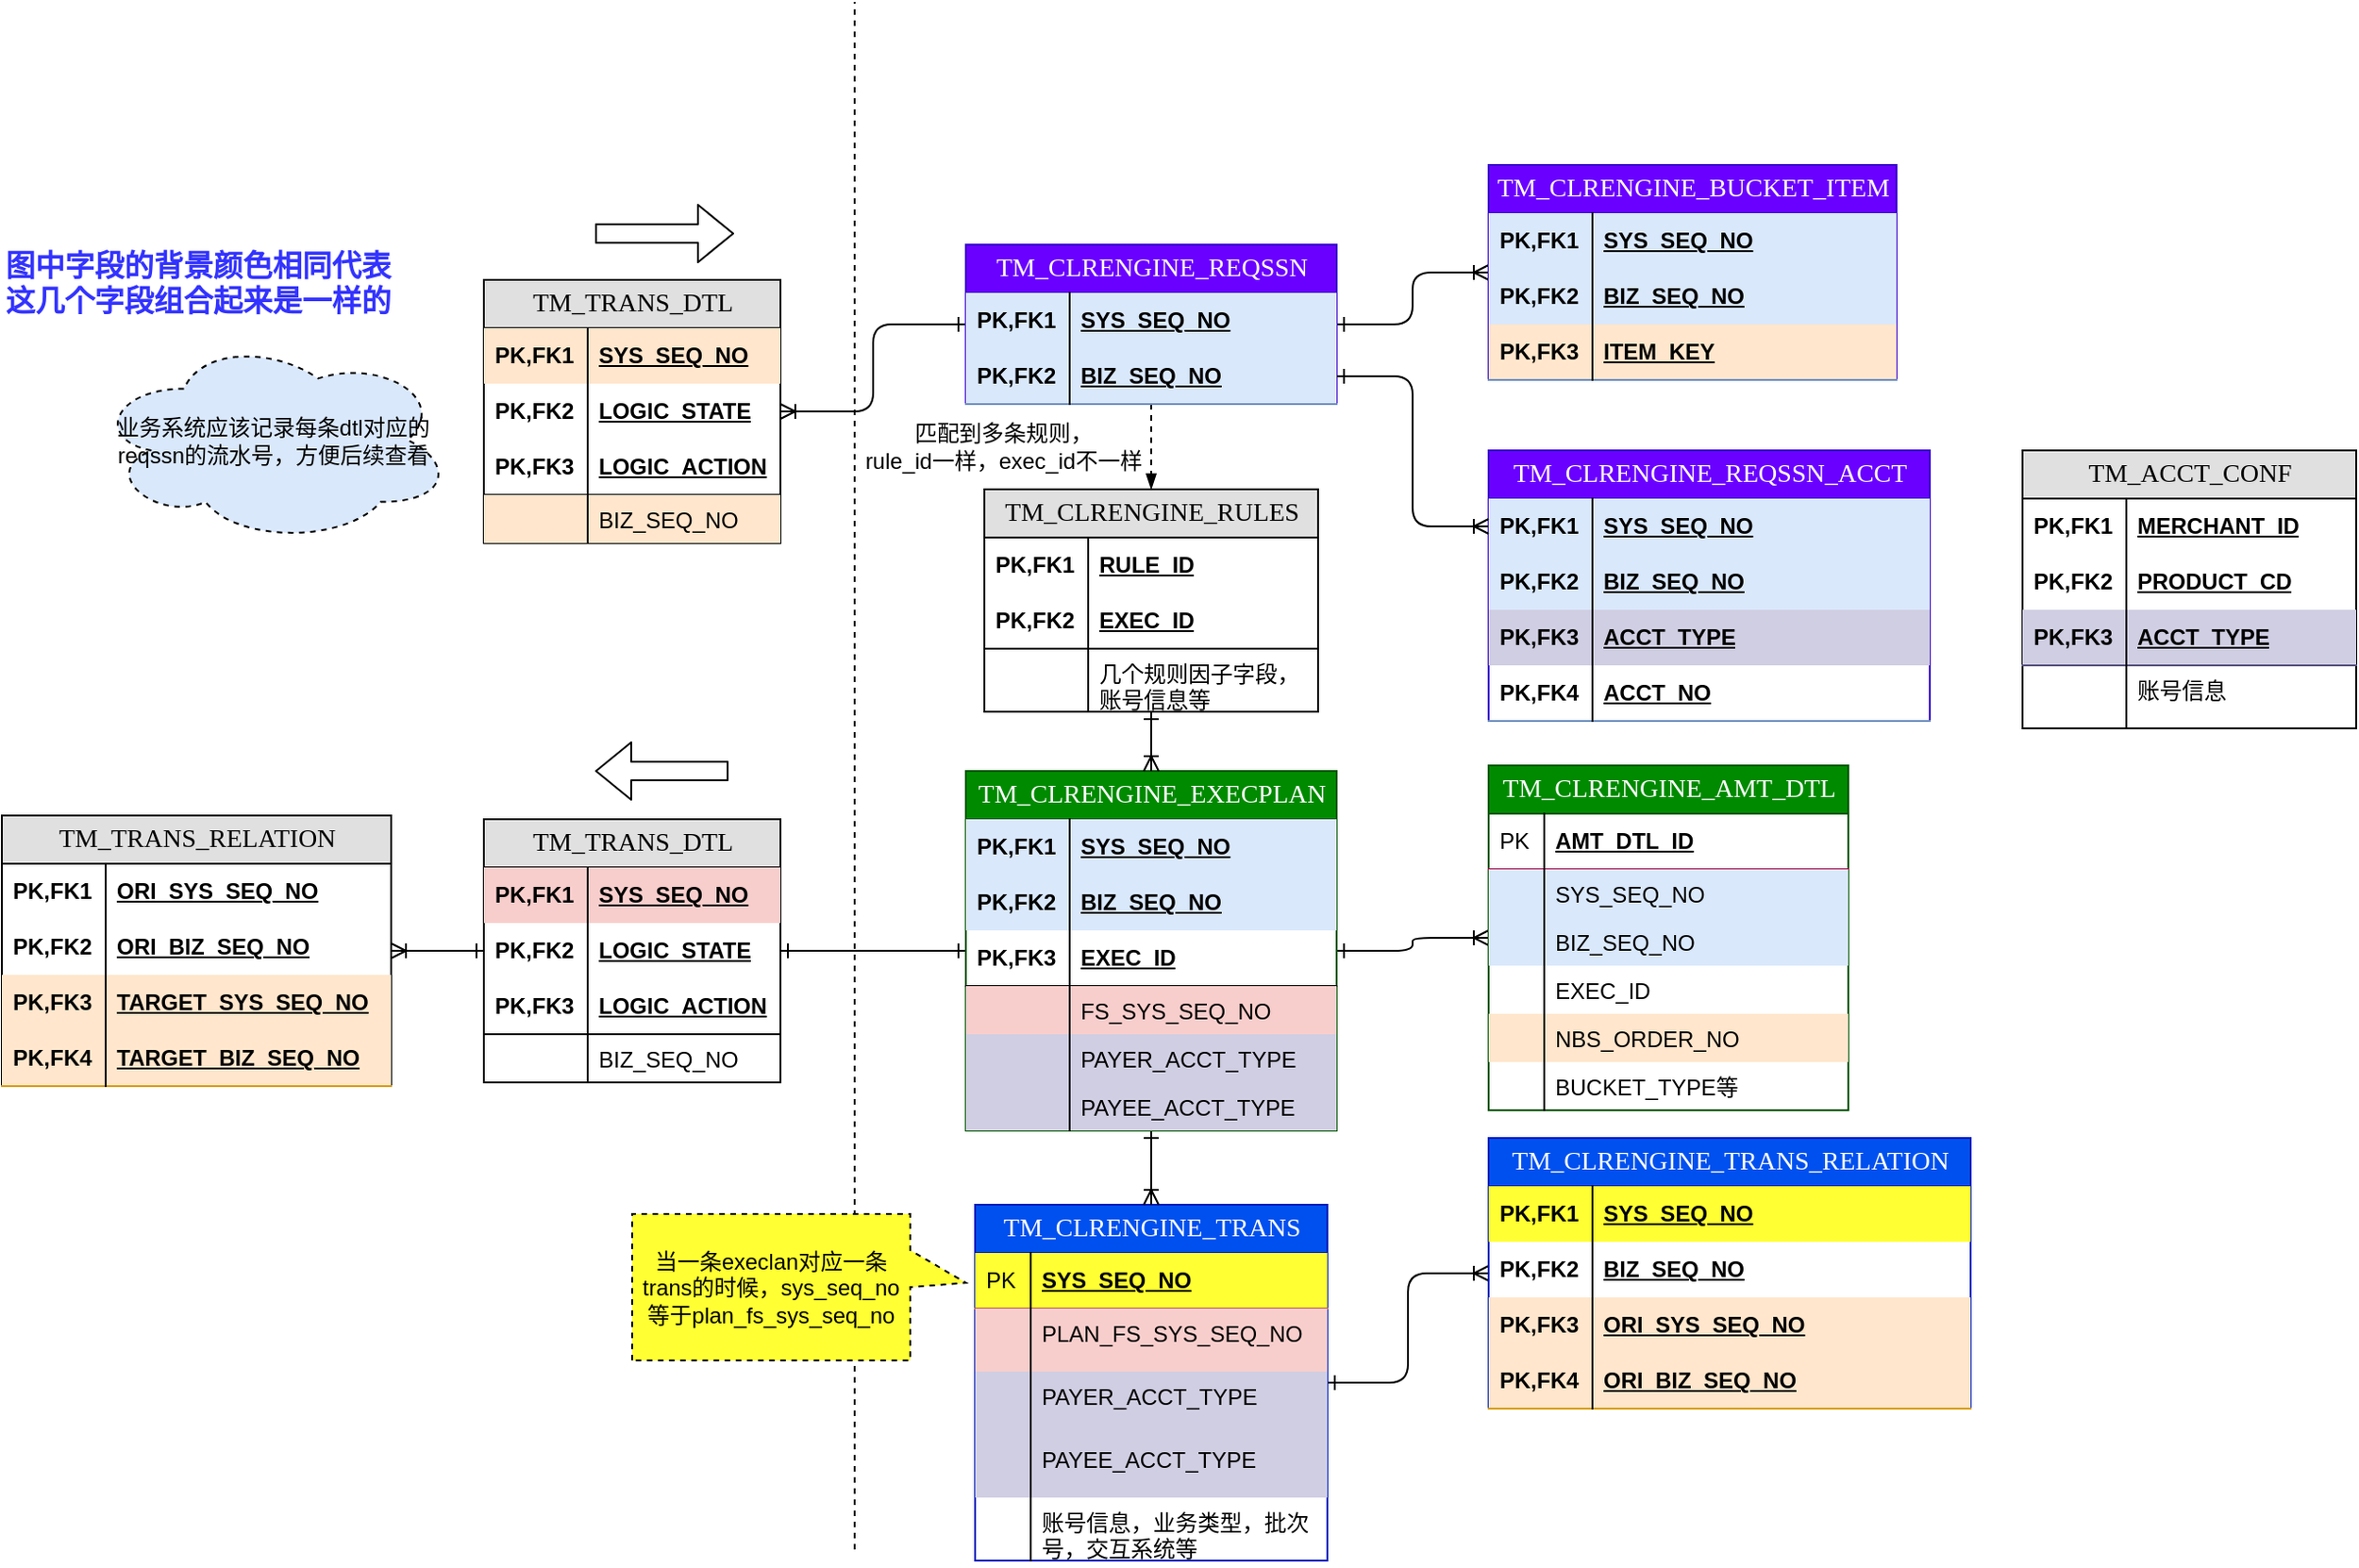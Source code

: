 <mxfile version="11.2.1" type="github" pages="1"><diagram name="Page-1" id="e56a1550-8fbb-45ad-956c-1786394a9013"><mxGraphModel dx="1821" dy="1992" grid="0" gridSize="10" guides="1" tooltips="1" connect="1" arrows="1" fold="1" page="0" pageScale="1" pageWidth="1100" pageHeight="850" background="none" math="0" shadow="0"><root><mxCell id="0"/><mxCell id="1" parent="0"/><mxCell id="pB1K7AC03bJ0cS71DUa2-164" style="edgeStyle=orthogonalEdgeStyle;rounded=1;orthogonalLoop=1;jettySize=auto;html=1;startArrow=ERone;startFill=0;endArrow=ERoneToMany;endFill=0;strokeColor=#000000;fontSize=16;fontColor=#FF3333;" parent="1" source="2e49270ec7c68f3f-8" target="pB1K7AC03bJ0cS71DUa2-153" edge="1"><mxGeometry relative="1" as="geometry"/></mxCell><mxCell id="2e49270ec7c68f3f-8" value="TM_CLRENGINE_TRANS" style="swimlane;html=1;fontStyle=0;childLayout=stackLayout;horizontal=1;startSize=26;fillColor=#0050ef;horizontalStack=0;resizeParent=1;resizeLast=0;collapsible=1;marginBottom=0;swimlaneFillColor=#ffffff;align=center;rounded=0;shadow=0;comic=0;labelBackgroundColor=none;strokeColor=#001DBC;strokeWidth=1;fontFamily=Verdana;fontSize=14;swimlaneLine=1;fontColor=#ffffff;" parent="1" vertex="1"><mxGeometry x="335" y="-196" width="190" height="192" as="geometry"/></mxCell><mxCell id="2e49270ec7c68f3f-9" value="SYS_SEQ_NO" style="shape=partialRectangle;top=0;left=0;right=0;bottom=1;html=1;align=left;verticalAlign=middle;fillColor=#FFFF33;spacingLeft=34;spacingRight=4;whiteSpace=wrap;overflow=hidden;rotatable=0;points=[[0,0.5],[1,0.5]];portConstraint=eastwest;dropTarget=0;fontStyle=5;strokeColor=#b85450;" parent="2e49270ec7c68f3f-8" vertex="1"><mxGeometry y="26" width="190" height="30" as="geometry"/></mxCell><mxCell id="2e49270ec7c68f3f-10" value="PK" style="shape=partialRectangle;top=0;left=0;bottom=0;html=1;fillColor=none;align=left;verticalAlign=middle;spacingLeft=4;spacingRight=4;whiteSpace=wrap;overflow=hidden;rotatable=0;points=[];portConstraint=eastwest;part=1;" parent="2e49270ec7c68f3f-9" vertex="1" connectable="0"><mxGeometry width="30" height="30" as="geometry"/></mxCell><mxCell id="2e49270ec7c68f3f-11" value="PLAN_FS_SYS_SEQ_NO" style="shape=partialRectangle;top=0;left=0;right=0;bottom=0;html=1;align=left;verticalAlign=top;fillColor=#F8CECC;spacingLeft=34;spacingRight=4;whiteSpace=wrap;overflow=hidden;rotatable=0;points=[[0,0.5],[1,0.5]];portConstraint=eastwest;dropTarget=0;" parent="2e49270ec7c68f3f-8" vertex="1"><mxGeometry y="56" width="190" height="34" as="geometry"/></mxCell><mxCell id="2e49270ec7c68f3f-12" value="" style="shape=partialRectangle;top=0;left=0;bottom=0;html=1;fillColor=none;align=left;verticalAlign=top;spacingLeft=4;spacingRight=4;whiteSpace=wrap;overflow=hidden;rotatable=0;points=[];portConstraint=eastwest;part=1;" parent="2e49270ec7c68f3f-11" vertex="1" connectable="0"><mxGeometry width="30" height="34" as="geometry"/></mxCell><mxCell id="Q-r2-Sh0WdLLjXgFYHqp-40" value="PAYER_ACCT_TYPE" style="shape=partialRectangle;top=0;left=0;right=0;bottom=0;html=1;align=left;verticalAlign=top;fillColor=#d0cee2;spacingLeft=34;spacingRight=4;whiteSpace=wrap;overflow=hidden;rotatable=0;points=[[0,0.5],[1,0.5]];portConstraint=eastwest;dropTarget=0;strokeColor=#56517e;" vertex="1" parent="2e49270ec7c68f3f-8"><mxGeometry y="90" width="190" height="34" as="geometry"/></mxCell><mxCell id="Q-r2-Sh0WdLLjXgFYHqp-41" value="" style="shape=partialRectangle;top=0;left=0;bottom=0;html=1;fillColor=none;align=left;verticalAlign=top;spacingLeft=4;spacingRight=4;whiteSpace=wrap;overflow=hidden;rotatable=0;points=[];portConstraint=eastwest;part=1;" vertex="1" connectable="0" parent="Q-r2-Sh0WdLLjXgFYHqp-40"><mxGeometry width="30" height="34" as="geometry"/></mxCell><mxCell id="Q-r2-Sh0WdLLjXgFYHqp-54" value="PAYEE_ACCT_TYPE" style="shape=partialRectangle;top=0;left=0;right=0;bottom=0;html=1;align=left;verticalAlign=top;fillColor=#d0cee2;spacingLeft=34;spacingRight=4;whiteSpace=wrap;overflow=hidden;rotatable=0;points=[[0,0.5],[1,0.5]];portConstraint=eastwest;dropTarget=0;strokeColor=#56517e;" vertex="1" parent="2e49270ec7c68f3f-8"><mxGeometry y="124" width="190" height="34" as="geometry"/></mxCell><mxCell id="Q-r2-Sh0WdLLjXgFYHqp-55" value="" style="shape=partialRectangle;top=0;left=0;bottom=0;html=1;fillColor=none;align=left;verticalAlign=top;spacingLeft=4;spacingRight=4;whiteSpace=wrap;overflow=hidden;rotatable=0;points=[];portConstraint=eastwest;part=1;" vertex="1" connectable="0" parent="Q-r2-Sh0WdLLjXgFYHqp-54"><mxGeometry width="30" height="34" as="geometry"/></mxCell><mxCell id="Q-r2-Sh0WdLLjXgFYHqp-52" value="账号信息，业务类型，批次号，交互系统等" style="shape=partialRectangle;top=0;left=0;right=0;bottom=0;html=1;align=left;verticalAlign=top;fillColor=none;spacingLeft=34;spacingRight=4;whiteSpace=wrap;overflow=hidden;rotatable=0;points=[[0,0.5],[1,0.5]];portConstraint=eastwest;dropTarget=0;" vertex="1" parent="2e49270ec7c68f3f-8"><mxGeometry y="158" width="190" height="34" as="geometry"/></mxCell><mxCell id="Q-r2-Sh0WdLLjXgFYHqp-53" value="" style="shape=partialRectangle;top=0;left=0;bottom=0;html=1;fillColor=none;align=left;verticalAlign=top;spacingLeft=4;spacingRight=4;whiteSpace=wrap;overflow=hidden;rotatable=0;points=[];portConstraint=eastwest;part=1;" vertex="1" connectable="0" parent="Q-r2-Sh0WdLLjXgFYHqp-52"><mxGeometry width="30" height="34" as="geometry"/></mxCell><mxCell id="pB1K7AC03bJ0cS71DUa2-92" style="edgeStyle=orthogonalEdgeStyle;rounded=1;orthogonalLoop=1;jettySize=auto;html=1;startArrow=ERoneToMany;startFill=0;endArrow=ERone;endFill=0;" parent="1" source="pB1K7AC03bJ0cS71DUa2-5" target="pB1K7AC03bJ0cS71DUa2-18" edge="1"><mxGeometry relative="1" as="geometry"/></mxCell><mxCell id="pB1K7AC03bJ0cS71DUa2-5" value="TM_TRANS_DTL" style="swimlane;html=1;fontStyle=0;childLayout=stackLayout;horizontal=1;startSize=26;fillColor=#e0e0e0;horizontalStack=0;resizeParent=1;resizeLast=0;collapsible=1;marginBottom=0;swimlaneFillColor=#ffffff;align=center;rounded=0;shadow=0;comic=0;labelBackgroundColor=none;strokeColor=#000000;strokeWidth=1;fontFamily=Verdana;fontSize=14;fontColor=#000000;" parent="1" vertex="1"><mxGeometry x="70" y="-695" width="160" height="142" as="geometry"/></mxCell><mxCell id="pB1K7AC03bJ0cS71DUa2-16" value="SYS_SEQ_NO" style="shape=partialRectangle;top=0;left=0;right=0;bottom=0;html=1;align=left;verticalAlign=middle;fillColor=#ffe6cc;spacingLeft=60;spacingRight=4;whiteSpace=wrap;overflow=hidden;rotatable=0;points=[[0,0.5],[1,0.5]];portConstraint=eastwest;dropTarget=0;fontStyle=5;strokeColor=#d79b00;" parent="pB1K7AC03bJ0cS71DUa2-5" vertex="1"><mxGeometry y="26" width="160" height="30" as="geometry"/></mxCell><mxCell id="pB1K7AC03bJ0cS71DUa2-17" value="PK,FK1" style="shape=partialRectangle;fontStyle=1;top=0;left=0;bottom=0;html=1;fillColor=none;align=left;verticalAlign=middle;spacingLeft=4;spacingRight=4;whiteSpace=wrap;overflow=hidden;rotatable=0;points=[];portConstraint=eastwest;part=1;" parent="pB1K7AC03bJ0cS71DUa2-16" vertex="1" connectable="0"><mxGeometry width="56" height="30" as="geometry"/></mxCell><mxCell id="pB1K7AC03bJ0cS71DUa2-6" value="LOGIC_STATE" style="shape=partialRectangle;top=0;left=0;right=0;bottom=0;html=1;align=left;verticalAlign=middle;fillColor=none;spacingLeft=60;spacingRight=4;whiteSpace=wrap;overflow=hidden;rotatable=0;points=[[0,0.5],[1,0.5]];portConstraint=eastwest;dropTarget=0;fontStyle=5;" parent="pB1K7AC03bJ0cS71DUa2-5" vertex="1"><mxGeometry y="56" width="160" height="30" as="geometry"/></mxCell><mxCell id="pB1K7AC03bJ0cS71DUa2-7" value="PK,FK2" style="shape=partialRectangle;fontStyle=1;top=0;left=0;bottom=0;html=1;fillColor=none;align=left;verticalAlign=middle;spacingLeft=4;spacingRight=4;whiteSpace=wrap;overflow=hidden;rotatable=0;points=[];portConstraint=eastwest;part=1;" parent="pB1K7AC03bJ0cS71DUa2-6" vertex="1" connectable="0"><mxGeometry width="56" height="30" as="geometry"/></mxCell><mxCell id="pB1K7AC03bJ0cS71DUa2-8" value="LOGIC_ACTION" style="shape=partialRectangle;top=0;left=0;right=0;bottom=1;html=1;align=left;verticalAlign=middle;fillColor=none;spacingLeft=60;spacingRight=4;whiteSpace=wrap;overflow=hidden;rotatable=0;points=[[0,0.5],[1,0.5]];portConstraint=eastwest;dropTarget=0;fontStyle=5;" parent="pB1K7AC03bJ0cS71DUa2-5" vertex="1"><mxGeometry y="86" width="160" height="30" as="geometry"/></mxCell><mxCell id="pB1K7AC03bJ0cS71DUa2-9" value="PK,FK3" style="shape=partialRectangle;fontStyle=1;top=0;left=0;bottom=0;html=1;fillColor=none;align=left;verticalAlign=middle;spacingLeft=4;spacingRight=4;whiteSpace=wrap;overflow=hidden;rotatable=0;points=[];portConstraint=eastwest;part=1;" parent="pB1K7AC03bJ0cS71DUa2-8" vertex="1" connectable="0"><mxGeometry width="56" height="30" as="geometry"/></mxCell><mxCell id="pB1K7AC03bJ0cS71DUa2-10" value="BIZ_SEQ_NO" style="shape=partialRectangle;top=0;left=0;right=0;bottom=0;html=1;align=left;verticalAlign=top;fillColor=#ffe6cc;spacingLeft=60;spacingRight=4;whiteSpace=wrap;overflow=hidden;rotatable=0;points=[[0,0.5],[1,0.5]];portConstraint=eastwest;dropTarget=0;strokeColor=#d79b00;" parent="pB1K7AC03bJ0cS71DUa2-5" vertex="1"><mxGeometry y="116" width="160" height="26" as="geometry"/></mxCell><mxCell id="pB1K7AC03bJ0cS71DUa2-11" value="" style="shape=partialRectangle;top=0;left=0;bottom=0;html=1;fillColor=none;align=left;verticalAlign=top;spacingLeft=4;spacingRight=4;whiteSpace=wrap;overflow=hidden;rotatable=0;points=[];portConstraint=eastwest;part=1;" parent="pB1K7AC03bJ0cS71DUa2-10" vertex="1" connectable="0"><mxGeometry width="56" height="26" as="geometry"/></mxCell><mxCell id="pB1K7AC03bJ0cS71DUa2-95" style="edgeStyle=orthogonalEdgeStyle;rounded=1;orthogonalLoop=1;jettySize=auto;html=1;startArrow=ERone;startFill=0;endArrow=ERoneToMany;endFill=0;" parent="1" source="pB1K7AC03bJ0cS71DUa2-18" target="pB1K7AC03bJ0cS71DUa2-41" edge="1"><mxGeometry relative="1" as="geometry"/></mxCell><mxCell id="pB1K7AC03bJ0cS71DUa2-97" style="edgeStyle=orthogonalEdgeStyle;rounded=1;orthogonalLoop=1;jettySize=auto;html=1;startArrow=none;startFill=0;endArrow=blockThin;endFill=1;dashed=1;" parent="1" source="pB1K7AC03bJ0cS71DUa2-18" target="pB1K7AC03bJ0cS71DUa2-82" edge="1"><mxGeometry relative="1" as="geometry"><mxPoint x="455" y="-658" as="sourcePoint"/><mxPoint x="455" y="-360" as="targetPoint"/></mxGeometry></mxCell><mxCell id="pB1K7AC03bJ0cS71DUa2-100" value="匹配到多条规则，&lt;br&gt;rule_id一样，exec_id不一样" style="text;html=1;resizable=0;points=[];align=center;verticalAlign=middle;labelBackgroundColor=#ffffff;" parent="pB1K7AC03bJ0cS71DUa2-97" vertex="1" connectable="0"><mxGeometry x="0.315" y="-1" relative="1" as="geometry"><mxPoint x="-79" y="-7" as="offset"/></mxGeometry></mxCell><mxCell id="pB1K7AC03bJ0cS71DUa2-18" value="TM_CLRENGINE_REQSSN" style="swimlane;html=1;fontStyle=0;childLayout=stackLayout;horizontal=1;startSize=26;fillColor=#6a00ff;horizontalStack=0;resizeParent=1;resizeLast=0;collapsible=1;marginBottom=0;swimlaneFillColor=#ffffff;align=center;rounded=0;shadow=0;comic=0;labelBackgroundColor=none;strokeColor=#3700CC;strokeWidth=1;fontFamily=Verdana;fontSize=14;fontColor=#ffffff;" parent="1" vertex="1"><mxGeometry x="330" y="-714" width="200" height="86" as="geometry"/></mxCell><mxCell id="pB1K7AC03bJ0cS71DUa2-19" value="SYS_SEQ_NO" style="shape=partialRectangle;top=0;left=0;right=0;bottom=0;html=1;align=left;verticalAlign=middle;fillColor=#dae8fc;spacingLeft=60;spacingRight=4;whiteSpace=wrap;overflow=hidden;rotatable=0;points=[[0,0.5],[1,0.5]];portConstraint=eastwest;dropTarget=0;fontStyle=5;strokeColor=#6c8ebf;" parent="pB1K7AC03bJ0cS71DUa2-18" vertex="1"><mxGeometry y="26" width="200" height="30" as="geometry"/></mxCell><mxCell id="pB1K7AC03bJ0cS71DUa2-20" value="PK,FK1" style="shape=partialRectangle;fontStyle=1;top=0;left=0;bottom=0;html=1;fillColor=none;align=left;verticalAlign=middle;spacingLeft=4;spacingRight=4;whiteSpace=wrap;overflow=hidden;rotatable=0;points=[];portConstraint=eastwest;part=1;" parent="pB1K7AC03bJ0cS71DUa2-19" vertex="1" connectable="0"><mxGeometry width="56" height="30" as="geometry"/></mxCell><mxCell id="pB1K7AC03bJ0cS71DUa2-23" value="BIZ_SEQ_NO" style="shape=partialRectangle;top=0;left=0;right=0;bottom=1;html=1;align=left;verticalAlign=middle;fillColor=#dae8fc;spacingLeft=60;spacingRight=4;whiteSpace=wrap;overflow=hidden;rotatable=0;points=[[0,0.5],[1,0.5]];portConstraint=eastwest;dropTarget=0;fontStyle=5;strokeColor=#6c8ebf;" parent="pB1K7AC03bJ0cS71DUa2-18" vertex="1"><mxGeometry y="56" width="200" height="30" as="geometry"/></mxCell><mxCell id="pB1K7AC03bJ0cS71DUa2-24" value="PK,FK2" style="shape=partialRectangle;fontStyle=1;top=0;left=0;bottom=0;html=1;fillColor=none;align=left;verticalAlign=middle;spacingLeft=4;spacingRight=4;whiteSpace=wrap;overflow=hidden;rotatable=0;points=[];portConstraint=eastwest;part=1;" parent="pB1K7AC03bJ0cS71DUa2-23" vertex="1" connectable="0"><mxGeometry width="56" height="30" as="geometry"/></mxCell><mxCell id="pB1K7AC03bJ0cS71DUa2-102" style="edgeStyle=orthogonalEdgeStyle;rounded=1;orthogonalLoop=1;jettySize=auto;html=1;startArrow=ERone;startFill=0;endArrow=ERone;endFill=0;" parent="1" source="pB1K7AC03bJ0cS71DUa2-29" target="pB1K7AC03bJ0cS71DUa2-70" edge="1"><mxGeometry relative="1" as="geometry"/></mxCell><mxCell id="pB1K7AC03bJ0cS71DUa2-103" style="edgeStyle=orthogonalEdgeStyle;rounded=1;orthogonalLoop=1;jettySize=auto;html=1;startArrow=ERone;startFill=0;endArrow=ERoneToMany;endFill=0;" parent="1" source="pB1K7AC03bJ0cS71DUa2-29" target="ESUkF3mTT5mZF8FuhWSw-12" edge="1"><mxGeometry relative="1" as="geometry"><mxPoint x="606" y="-327" as="targetPoint"/></mxGeometry></mxCell><mxCell id="pB1K7AC03bJ0cS71DUa2-130" style="edgeStyle=orthogonalEdgeStyle;rounded=1;orthogonalLoop=1;jettySize=auto;html=1;startArrow=ERone;startFill=0;endArrow=ERoneToMany;endFill=0;strokeColor=#000000;fontSize=16;fontColor=#FF3333;" parent="1" source="pB1K7AC03bJ0cS71DUa2-29" target="2e49270ec7c68f3f-8" edge="1"><mxGeometry relative="1" as="geometry"/></mxCell><mxCell id="pB1K7AC03bJ0cS71DUa2-29" value="TM_CLRENGINE_EXECPLAN" style="swimlane;html=1;fontStyle=0;childLayout=stackLayout;horizontal=1;startSize=26;fillColor=#008a00;horizontalStack=0;resizeParent=1;resizeLast=0;collapsible=1;marginBottom=0;swimlaneFillColor=#ffffff;align=center;rounded=0;shadow=0;comic=0;labelBackgroundColor=none;strokeColor=#005700;strokeWidth=1;fontFamily=Verdana;fontSize=14;fontColor=#ffffff;" parent="1" vertex="1"><mxGeometry x="330" y="-430" width="200" height="194" as="geometry"/></mxCell><mxCell id="pB1K7AC03bJ0cS71DUa2-30" value="SYS_SEQ_NO" style="shape=partialRectangle;top=0;left=0;right=0;bottom=0;html=1;align=left;verticalAlign=middle;fillColor=#dae8fc;spacingLeft=60;spacingRight=4;whiteSpace=wrap;overflow=hidden;rotatable=0;points=[[0,0.5],[1,0.5]];portConstraint=eastwest;dropTarget=0;fontStyle=5;strokeColor=#6c8ebf;" parent="pB1K7AC03bJ0cS71DUa2-29" vertex="1"><mxGeometry y="26" width="200" height="30" as="geometry"/></mxCell><mxCell id="pB1K7AC03bJ0cS71DUa2-31" value="PK,FK1" style="shape=partialRectangle;fontStyle=1;top=0;left=0;bottom=0;html=1;fillColor=none;align=left;verticalAlign=middle;spacingLeft=4;spacingRight=4;whiteSpace=wrap;overflow=hidden;rotatable=0;points=[];portConstraint=eastwest;part=1;" parent="pB1K7AC03bJ0cS71DUa2-30" vertex="1" connectable="0"><mxGeometry width="56" height="30" as="geometry"/></mxCell><mxCell id="pB1K7AC03bJ0cS71DUa2-38" value="BIZ_SEQ_NO" style="shape=partialRectangle;top=0;left=0;right=0;bottom=0;html=1;align=left;verticalAlign=middle;fillColor=#dae8fc;spacingLeft=60;spacingRight=4;whiteSpace=wrap;overflow=hidden;rotatable=0;points=[[0,0.5],[1,0.5]];portConstraint=eastwest;dropTarget=0;fontStyle=5;strokeColor=#6c8ebf;" parent="pB1K7AC03bJ0cS71DUa2-29" vertex="1"><mxGeometry y="56" width="200" height="30" as="geometry"/></mxCell><mxCell id="pB1K7AC03bJ0cS71DUa2-39" value="PK,FK2" style="shape=partialRectangle;fontStyle=1;top=0;left=0;bottom=0;html=1;fillColor=none;align=left;verticalAlign=middle;spacingLeft=4;spacingRight=4;whiteSpace=wrap;overflow=hidden;rotatable=0;points=[];portConstraint=eastwest;part=1;" parent="pB1K7AC03bJ0cS71DUa2-38" vertex="1" connectable="0"><mxGeometry width="56" height="30" as="geometry"/></mxCell><mxCell id="pB1K7AC03bJ0cS71DUa2-32" value="EXEC_ID" style="shape=partialRectangle;top=0;left=0;right=0;bottom=1;html=1;align=left;verticalAlign=middle;fillColor=none;spacingLeft=60;spacingRight=4;whiteSpace=wrap;overflow=hidden;rotatable=0;points=[[0,0.5],[1,0.5]];portConstraint=eastwest;dropTarget=0;fontStyle=5;" parent="pB1K7AC03bJ0cS71DUa2-29" vertex="1"><mxGeometry y="86" width="200" height="30" as="geometry"/></mxCell><mxCell id="pB1K7AC03bJ0cS71DUa2-33" value="&lt;div&gt;PK,FK3&lt;/div&gt;" style="shape=partialRectangle;fontStyle=1;top=0;left=0;bottom=0;html=1;fillColor=none;align=left;verticalAlign=middle;spacingLeft=4;spacingRight=4;whiteSpace=wrap;overflow=hidden;rotatable=0;points=[];portConstraint=eastwest;part=1;" parent="pB1K7AC03bJ0cS71DUa2-32" vertex="1" connectable="0"><mxGeometry width="56" height="30" as="geometry"/></mxCell><mxCell id="pB1K7AC03bJ0cS71DUa2-34" value="FS_SYS_SEQ_NO" style="shape=partialRectangle;top=0;left=0;right=0;bottom=0;html=1;align=left;verticalAlign=top;fillColor=#f8cecc;spacingLeft=60;spacingRight=4;whiteSpace=wrap;overflow=hidden;rotatable=0;points=[[0,0.5],[1,0.5]];portConstraint=eastwest;dropTarget=0;strokeColor=#b85450;" parent="pB1K7AC03bJ0cS71DUa2-29" vertex="1"><mxGeometry y="116" width="200" height="26" as="geometry"/></mxCell><mxCell id="pB1K7AC03bJ0cS71DUa2-35" value="" style="shape=partialRectangle;top=0;left=0;bottom=0;html=1;fillColor=none;align=left;verticalAlign=top;spacingLeft=4;spacingRight=4;whiteSpace=wrap;overflow=hidden;rotatable=0;points=[];portConstraint=eastwest;part=1;" parent="pB1K7AC03bJ0cS71DUa2-34" vertex="1" connectable="0"><mxGeometry width="56" height="26" as="geometry"/></mxCell><mxCell id="pB1K7AC03bJ0cS71DUa2-126" value="PAYER_ACCT_TYPE" style="shape=partialRectangle;top=0;left=0;right=0;bottom=0;html=1;align=left;verticalAlign=top;fillColor=#d0cee2;spacingLeft=60;spacingRight=4;whiteSpace=wrap;overflow=hidden;rotatable=0;points=[[0,0.5],[1,0.5]];portConstraint=eastwest;dropTarget=0;strokeColor=#56517e;" parent="pB1K7AC03bJ0cS71DUa2-29" vertex="1"><mxGeometry y="142" width="200" height="26" as="geometry"/></mxCell><mxCell id="pB1K7AC03bJ0cS71DUa2-127" value="" style="shape=partialRectangle;top=0;left=0;bottom=0;html=1;fillColor=none;align=left;verticalAlign=top;spacingLeft=4;spacingRight=4;whiteSpace=wrap;overflow=hidden;rotatable=0;points=[];portConstraint=eastwest;part=1;" parent="pB1K7AC03bJ0cS71DUa2-126" vertex="1" connectable="0"><mxGeometry width="56" height="26" as="geometry"/></mxCell><mxCell id="Q-r2-Sh0WdLLjXgFYHqp-49" value="PAYEE_ACCT_TYPE" style="shape=partialRectangle;top=0;left=0;right=0;bottom=0;html=1;align=left;verticalAlign=top;fillColor=#d0cee2;spacingLeft=60;spacingRight=4;whiteSpace=wrap;overflow=hidden;rotatable=0;points=[[0,0.5],[1,0.5]];portConstraint=eastwest;dropTarget=0;strokeColor=#56517e;" vertex="1" parent="pB1K7AC03bJ0cS71DUa2-29"><mxGeometry y="168" width="200" height="26" as="geometry"/></mxCell><mxCell id="Q-r2-Sh0WdLLjXgFYHqp-50" value="" style="shape=partialRectangle;top=0;left=0;bottom=0;html=1;fillColor=none;align=left;verticalAlign=top;spacingLeft=4;spacingRight=4;whiteSpace=wrap;overflow=hidden;rotatable=0;points=[];portConstraint=eastwest;part=1;" vertex="1" connectable="0" parent="Q-r2-Sh0WdLLjXgFYHqp-49"><mxGeometry width="56" height="26" as="geometry"/></mxCell><mxCell id="pB1K7AC03bJ0cS71DUa2-41" value="TM_CLRENGINE_BUCKET_ITEM" style="swimlane;html=1;fontStyle=0;childLayout=stackLayout;horizontal=1;startSize=26;fillColor=#6a00ff;horizontalStack=0;resizeParent=1;resizeLast=0;collapsible=1;marginBottom=0;swimlaneFillColor=#ffffff;align=center;rounded=0;shadow=0;comic=0;labelBackgroundColor=none;strokeColor=#3700CC;strokeWidth=1;fontFamily=Verdana;fontSize=14;fontColor=#ffffff;" parent="1" vertex="1"><mxGeometry x="612" y="-757" width="220" height="116" as="geometry"/></mxCell><mxCell id="pB1K7AC03bJ0cS71DUa2-42" value="SYS_SEQ_NO" style="shape=partialRectangle;top=0;left=0;right=0;bottom=0;html=1;align=left;verticalAlign=middle;fillColor=#dae8fc;spacingLeft=60;spacingRight=4;whiteSpace=wrap;overflow=hidden;rotatable=0;points=[[0,0.5],[1,0.5]];portConstraint=eastwest;dropTarget=0;fontStyle=5;strokeColor=#6c8ebf;" parent="pB1K7AC03bJ0cS71DUa2-41" vertex="1"><mxGeometry y="26" width="220" height="30" as="geometry"/></mxCell><mxCell id="pB1K7AC03bJ0cS71DUa2-43" value="PK,FK1" style="shape=partialRectangle;fontStyle=1;top=0;left=0;bottom=0;html=1;fillColor=none;align=left;verticalAlign=middle;spacingLeft=4;spacingRight=4;whiteSpace=wrap;overflow=hidden;rotatable=0;points=[];portConstraint=eastwest;part=1;" parent="pB1K7AC03bJ0cS71DUa2-42" vertex="1" connectable="0"><mxGeometry width="56" height="30" as="geometry"/></mxCell><mxCell id="Q-r2-Sh0WdLLjXgFYHqp-32" value="BIZ_SEQ_NO" style="shape=partialRectangle;top=0;left=0;right=0;bottom=0;html=1;align=left;verticalAlign=middle;fillColor=#dae8fc;spacingLeft=60;spacingRight=4;whiteSpace=wrap;overflow=hidden;rotatable=0;points=[[0,0.5],[1,0.5]];portConstraint=eastwest;dropTarget=0;fontStyle=5;strokeColor=#6c8ebf;" vertex="1" parent="pB1K7AC03bJ0cS71DUa2-41"><mxGeometry y="56" width="220" height="30" as="geometry"/></mxCell><mxCell id="Q-r2-Sh0WdLLjXgFYHqp-33" value="PK,FK2" style="shape=partialRectangle;fontStyle=1;top=0;left=0;bottom=0;html=1;fillColor=none;align=left;verticalAlign=middle;spacingLeft=4;spacingRight=4;whiteSpace=wrap;overflow=hidden;rotatable=0;points=[];portConstraint=eastwest;part=1;" vertex="1" connectable="0" parent="Q-r2-Sh0WdLLjXgFYHqp-32"><mxGeometry width="56" height="30" as="geometry"/></mxCell><mxCell id="pB1K7AC03bJ0cS71DUa2-44" value="ITEM_KEY" style="shape=partialRectangle;top=0;left=0;right=0;bottom=1;html=1;align=left;verticalAlign=middle;fillColor=#FFE6CC;spacingLeft=60;spacingRight=4;whiteSpace=wrap;overflow=hidden;rotatable=0;points=[[0,0.5],[1,0.5]];portConstraint=eastwest;dropTarget=0;fontStyle=5;strokeColor=#6c8ebf;" parent="pB1K7AC03bJ0cS71DUa2-41" vertex="1"><mxGeometry y="86" width="220" height="30" as="geometry"/></mxCell><mxCell id="pB1K7AC03bJ0cS71DUa2-45" value="PK,FK3" style="shape=partialRectangle;fontStyle=1;top=0;left=0;bottom=0;html=1;fillColor=none;align=left;verticalAlign=middle;spacingLeft=4;spacingRight=4;whiteSpace=wrap;overflow=hidden;rotatable=0;points=[];portConstraint=eastwest;part=1;" parent="pB1K7AC03bJ0cS71DUa2-44" vertex="1" connectable="0"><mxGeometry width="56" height="30" as="geometry"/></mxCell><mxCell id="pB1K7AC03bJ0cS71DUa2-124" style="edgeStyle=orthogonalEdgeStyle;rounded=1;orthogonalLoop=1;jettySize=auto;html=1;startArrow=ERone;startFill=0;endArrow=ERoneToMany;endFill=0;strokeColor=#000000;" parent="1" source="pB1K7AC03bJ0cS71DUa2-70" target="pB1K7AC03bJ0cS71DUa2-108" edge="1"><mxGeometry relative="1" as="geometry"/></mxCell><mxCell id="pB1K7AC03bJ0cS71DUa2-70" value="TM_TRANS_DTL" style="swimlane;html=1;fontStyle=0;childLayout=stackLayout;horizontal=1;startSize=26;fillColor=#e0e0e0;horizontalStack=0;resizeParent=1;resizeLast=0;collapsible=1;marginBottom=0;swimlaneFillColor=#ffffff;align=center;rounded=0;shadow=0;comic=0;labelBackgroundColor=none;strokeColor=#000000;strokeWidth=1;fontFamily=Verdana;fontSize=14;fontColor=#000000;" parent="1" vertex="1"><mxGeometry x="70" y="-404" width="160" height="142" as="geometry"/></mxCell><mxCell id="pB1K7AC03bJ0cS71DUa2-71" value="SYS_SEQ_NO" style="shape=partialRectangle;top=0;left=0;right=0;bottom=0;html=1;align=left;verticalAlign=middle;fillColor=#f8cecc;spacingLeft=60;spacingRight=4;whiteSpace=wrap;overflow=hidden;rotatable=0;points=[[0,0.5],[1,0.5]];portConstraint=eastwest;dropTarget=0;fontStyle=5;strokeColor=#b85450;" parent="pB1K7AC03bJ0cS71DUa2-70" vertex="1"><mxGeometry y="26" width="160" height="30" as="geometry"/></mxCell><mxCell id="pB1K7AC03bJ0cS71DUa2-72" value="PK,FK1" style="shape=partialRectangle;fontStyle=1;top=0;left=0;bottom=0;html=1;fillColor=none;align=left;verticalAlign=middle;spacingLeft=4;spacingRight=4;whiteSpace=wrap;overflow=hidden;rotatable=0;points=[];portConstraint=eastwest;part=1;" parent="pB1K7AC03bJ0cS71DUa2-71" vertex="1" connectable="0"><mxGeometry width="56" height="30" as="geometry"/></mxCell><mxCell id="pB1K7AC03bJ0cS71DUa2-73" value="LOGIC_STATE" style="shape=partialRectangle;top=0;left=0;right=0;bottom=0;html=1;align=left;verticalAlign=middle;fillColor=none;spacingLeft=60;spacingRight=4;whiteSpace=wrap;overflow=hidden;rotatable=0;points=[[0,0.5],[1,0.5]];portConstraint=eastwest;dropTarget=0;fontStyle=5;" parent="pB1K7AC03bJ0cS71DUa2-70" vertex="1"><mxGeometry y="56" width="160" height="30" as="geometry"/></mxCell><mxCell id="pB1K7AC03bJ0cS71DUa2-74" value="PK,FK2" style="shape=partialRectangle;fontStyle=1;top=0;left=0;bottom=0;html=1;fillColor=none;align=left;verticalAlign=middle;spacingLeft=4;spacingRight=4;whiteSpace=wrap;overflow=hidden;rotatable=0;points=[];portConstraint=eastwest;part=1;" parent="pB1K7AC03bJ0cS71DUa2-73" vertex="1" connectable="0"><mxGeometry width="56" height="30" as="geometry"/></mxCell><mxCell id="pB1K7AC03bJ0cS71DUa2-75" value="LOGIC_ACTION" style="shape=partialRectangle;top=0;left=0;right=0;bottom=1;html=1;align=left;verticalAlign=middle;fillColor=none;spacingLeft=60;spacingRight=4;whiteSpace=wrap;overflow=hidden;rotatable=0;points=[[0,0.5],[1,0.5]];portConstraint=eastwest;dropTarget=0;fontStyle=5;" parent="pB1K7AC03bJ0cS71DUa2-70" vertex="1"><mxGeometry y="86" width="160" height="30" as="geometry"/></mxCell><mxCell id="pB1K7AC03bJ0cS71DUa2-76" value="PK,FK3" style="shape=partialRectangle;fontStyle=1;top=0;left=0;bottom=0;html=1;fillColor=none;align=left;verticalAlign=middle;spacingLeft=4;spacingRight=4;whiteSpace=wrap;overflow=hidden;rotatable=0;points=[];portConstraint=eastwest;part=1;" parent="pB1K7AC03bJ0cS71DUa2-75" vertex="1" connectable="0"><mxGeometry width="56" height="30" as="geometry"/></mxCell><mxCell id="pB1K7AC03bJ0cS71DUa2-77" value="BIZ_SEQ_NO" style="shape=partialRectangle;top=0;left=0;right=0;bottom=0;html=1;align=left;verticalAlign=top;fillColor=none;spacingLeft=60;spacingRight=4;whiteSpace=wrap;overflow=hidden;rotatable=0;points=[[0,0.5],[1,0.5]];portConstraint=eastwest;dropTarget=0;" parent="pB1K7AC03bJ0cS71DUa2-70" vertex="1"><mxGeometry y="116" width="160" height="26" as="geometry"/></mxCell><mxCell id="pB1K7AC03bJ0cS71DUa2-78" value="" style="shape=partialRectangle;top=0;left=0;bottom=0;html=1;fillColor=none;align=left;verticalAlign=top;spacingLeft=4;spacingRight=4;whiteSpace=wrap;overflow=hidden;rotatable=0;points=[];portConstraint=eastwest;part=1;" parent="pB1K7AC03bJ0cS71DUa2-77" vertex="1" connectable="0"><mxGeometry width="56" height="26" as="geometry"/></mxCell><mxCell id="pB1K7AC03bJ0cS71DUa2-81" value="" style="endArrow=none;dashed=1;html=1;" parent="1" edge="1"><mxGeometry width="50" height="50" relative="1" as="geometry"><mxPoint x="270" y="-10" as="sourcePoint"/><mxPoint x="270" y="-845" as="targetPoint"/></mxGeometry></mxCell><mxCell id="pB1K7AC03bJ0cS71DUa2-101" value="" style="edgeStyle=orthogonalEdgeStyle;rounded=1;orthogonalLoop=1;jettySize=auto;html=1;startArrow=ERone;startFill=0;endArrow=ERoneToMany;endFill=0;" parent="1" source="pB1K7AC03bJ0cS71DUa2-82" target="pB1K7AC03bJ0cS71DUa2-29" edge="1"><mxGeometry relative="1" as="geometry"><mxPoint x="430" y="-438" as="sourcePoint"/></mxGeometry></mxCell><mxCell id="pB1K7AC03bJ0cS71DUa2-82" value="TM_CLRENGINE_RULES" style="swimlane;html=1;fontStyle=0;childLayout=stackLayout;horizontal=1;startSize=26;fillColor=#e0e0e0;horizontalStack=0;resizeParent=1;resizeLast=0;collapsible=1;marginBottom=0;swimlaneFillColor=#ffffff;align=center;rounded=0;shadow=0;comic=0;labelBackgroundColor=none;strokeColor=#000000;strokeWidth=1;fontFamily=Verdana;fontSize=14;fontColor=#000000;" parent="1" vertex="1"><mxGeometry x="340" y="-582" width="180" height="120" as="geometry"/></mxCell><mxCell id="pB1K7AC03bJ0cS71DUa2-83" value="RULE_ID" style="shape=partialRectangle;top=0;left=0;right=0;bottom=0;html=1;align=left;verticalAlign=middle;fillColor=none;spacingLeft=60;spacingRight=4;whiteSpace=wrap;overflow=hidden;rotatable=0;points=[[0,0.5],[1,0.5]];portConstraint=eastwest;dropTarget=0;fontStyle=5;" parent="pB1K7AC03bJ0cS71DUa2-82" vertex="1"><mxGeometry y="26" width="180" height="30" as="geometry"/></mxCell><mxCell id="pB1K7AC03bJ0cS71DUa2-84" value="PK,FK1" style="shape=partialRectangle;fontStyle=1;top=0;left=0;bottom=0;html=1;fillColor=none;align=left;verticalAlign=middle;spacingLeft=4;spacingRight=4;whiteSpace=wrap;overflow=hidden;rotatable=0;points=[];portConstraint=eastwest;part=1;" parent="pB1K7AC03bJ0cS71DUa2-83" vertex="1" connectable="0"><mxGeometry width="56" height="30" as="geometry"/></mxCell><mxCell id="pB1K7AC03bJ0cS71DUa2-85" value="EXEC_ID" style="shape=partialRectangle;top=0;left=0;right=0;bottom=1;html=1;align=left;verticalAlign=middle;fillColor=none;spacingLeft=60;spacingRight=4;whiteSpace=wrap;overflow=hidden;rotatable=0;points=[[0,0.5],[1,0.5]];portConstraint=eastwest;dropTarget=0;fontStyle=5;" parent="pB1K7AC03bJ0cS71DUa2-82" vertex="1"><mxGeometry y="56" width="180" height="30" as="geometry"/></mxCell><mxCell id="pB1K7AC03bJ0cS71DUa2-86" value="PK,FK2" style="shape=partialRectangle;fontStyle=1;top=0;left=0;bottom=0;html=1;fillColor=none;align=left;verticalAlign=middle;spacingLeft=4;spacingRight=4;whiteSpace=wrap;overflow=hidden;rotatable=0;points=[];portConstraint=eastwest;part=1;" parent="pB1K7AC03bJ0cS71DUa2-85" vertex="1" connectable="0"><mxGeometry width="56" height="30" as="geometry"/></mxCell><mxCell id="pB1K7AC03bJ0cS71DUa2-87" value="几个规则因子字段，账号信息等" style="shape=partialRectangle;top=0;left=0;right=0;bottom=0;html=1;align=left;verticalAlign=top;fillColor=none;spacingLeft=60;spacingRight=4;whiteSpace=wrap;overflow=hidden;rotatable=0;points=[[0,0.5],[1,0.5]];portConstraint=eastwest;dropTarget=0;" parent="pB1K7AC03bJ0cS71DUa2-82" vertex="1"><mxGeometry y="86" width="180" height="34" as="geometry"/></mxCell><mxCell id="pB1K7AC03bJ0cS71DUa2-88" value="" style="shape=partialRectangle;top=0;left=0;bottom=0;html=1;fillColor=none;align=left;verticalAlign=top;spacingLeft=4;spacingRight=4;whiteSpace=wrap;overflow=hidden;rotatable=0;points=[];portConstraint=eastwest;part=1;" parent="pB1K7AC03bJ0cS71DUa2-87" vertex="1" connectable="0"><mxGeometry width="56" height="34" as="geometry"/></mxCell><mxCell id="pB1K7AC03bJ0cS71DUa2-106" value="" style="shape=flexArrow;endArrow=classic;html=1;" parent="1" edge="1"><mxGeometry width="50" height="50" relative="1" as="geometry"><mxPoint x="130" y="-720" as="sourcePoint"/><mxPoint x="205" y="-720" as="targetPoint"/></mxGeometry></mxCell><mxCell id="pB1K7AC03bJ0cS71DUa2-107" value="" style="shape=flexArrow;endArrow=classic;html=1;" parent="1" edge="1"><mxGeometry width="50" height="50" relative="1" as="geometry"><mxPoint x="202" y="-430" as="sourcePoint"/><mxPoint x="130" y="-430" as="targetPoint"/></mxGeometry></mxCell><mxCell id="pB1K7AC03bJ0cS71DUa2-108" value="&lt;div&gt;TM_TRANS_RELATION&lt;/div&gt;" style="swimlane;html=1;fontStyle=0;childLayout=stackLayout;horizontal=1;startSize=26;fillColor=#e0e0e0;horizontalStack=0;resizeParent=1;resizeLast=0;collapsible=1;marginBottom=0;swimlaneFillColor=#ffffff;align=center;rounded=0;shadow=0;comic=0;labelBackgroundColor=none;strokeColor=#000000;strokeWidth=1;fontFamily=Verdana;fontSize=14;fontColor=#000000;" parent="1" vertex="1"><mxGeometry x="-190" y="-406" width="210" height="146" as="geometry"/></mxCell><mxCell id="pB1K7AC03bJ0cS71DUa2-109" value="ORI_SYS_SEQ_NO" style="shape=partialRectangle;top=0;left=0;right=0;bottom=0;html=1;align=left;verticalAlign=middle;fillColor=none;spacingLeft=60;spacingRight=4;whiteSpace=wrap;overflow=hidden;rotatable=0;points=[[0,0.5],[1,0.5]];portConstraint=eastwest;dropTarget=0;fontStyle=5;" parent="pB1K7AC03bJ0cS71DUa2-108" vertex="1"><mxGeometry y="26" width="210" height="30" as="geometry"/></mxCell><mxCell id="pB1K7AC03bJ0cS71DUa2-110" value="PK,FK1" style="shape=partialRectangle;fontStyle=1;top=0;left=0;bottom=0;html=1;fillColor=none;align=left;verticalAlign=middle;spacingLeft=4;spacingRight=4;whiteSpace=wrap;overflow=hidden;rotatable=0;points=[];portConstraint=eastwest;part=1;" parent="pB1K7AC03bJ0cS71DUa2-109" vertex="1" connectable="0"><mxGeometry width="56" height="30" as="geometry"/></mxCell><mxCell id="pB1K7AC03bJ0cS71DUa2-111" value="ORI_BIZ_SEQ_NO" style="shape=partialRectangle;top=0;left=0;right=0;bottom=0;html=1;align=left;verticalAlign=middle;fillColor=none;spacingLeft=60;spacingRight=4;whiteSpace=wrap;overflow=hidden;rotatable=0;points=[[0,0.5],[1,0.5]];portConstraint=eastwest;dropTarget=0;fontStyle=5;" parent="pB1K7AC03bJ0cS71DUa2-108" vertex="1"><mxGeometry y="56" width="210" height="30" as="geometry"/></mxCell><mxCell id="pB1K7AC03bJ0cS71DUa2-112" value="PK,FK2" style="shape=partialRectangle;fontStyle=1;top=0;left=0;bottom=0;html=1;fillColor=none;align=left;verticalAlign=middle;spacingLeft=4;spacingRight=4;whiteSpace=wrap;overflow=hidden;rotatable=0;points=[];portConstraint=eastwest;part=1;" parent="pB1K7AC03bJ0cS71DUa2-111" vertex="1" connectable="0"><mxGeometry width="56" height="30" as="geometry"/></mxCell><mxCell id="pB1K7AC03bJ0cS71DUa2-119" value="TARGET_SYS_SEQ_NO" style="shape=partialRectangle;top=0;left=0;right=0;bottom=0;html=1;align=left;verticalAlign=middle;fillColor=#FFE6CC;spacingLeft=60;spacingRight=4;whiteSpace=wrap;overflow=hidden;rotatable=0;points=[[0,0.5],[1,0.5]];portConstraint=eastwest;dropTarget=0;fontStyle=5;strokeColor=#d79b00;" parent="pB1K7AC03bJ0cS71DUa2-108" vertex="1"><mxGeometry y="86" width="210" height="30" as="geometry"/></mxCell><mxCell id="pB1K7AC03bJ0cS71DUa2-120" value="PK,FK3" style="shape=partialRectangle;fontStyle=1;top=0;left=0;bottom=0;html=1;fillColor=none;align=left;verticalAlign=middle;spacingLeft=4;spacingRight=4;whiteSpace=wrap;overflow=hidden;rotatable=0;points=[];portConstraint=eastwest;part=1;" parent="pB1K7AC03bJ0cS71DUa2-119" vertex="1" connectable="0"><mxGeometry width="56" height="30" as="geometry"/></mxCell><mxCell id="pB1K7AC03bJ0cS71DUa2-113" value="TARGET_BIZ_SEQ_NO" style="shape=partialRectangle;top=0;left=0;right=0;bottom=1;html=1;align=left;verticalAlign=middle;fillColor=#ffe6cc;spacingLeft=60;spacingRight=4;whiteSpace=wrap;overflow=hidden;rotatable=0;points=[[0,0.5],[1,0.5]];portConstraint=eastwest;dropTarget=0;fontStyle=5;strokeColor=#d79b00;" parent="pB1K7AC03bJ0cS71DUa2-108" vertex="1"><mxGeometry y="116" width="210" height="30" as="geometry"/></mxCell><mxCell id="pB1K7AC03bJ0cS71DUa2-114" value="PK,FK4" style="shape=partialRectangle;fontStyle=1;top=0;left=0;bottom=0;html=1;fillColor=none;align=left;verticalAlign=middle;spacingLeft=4;spacingRight=4;whiteSpace=wrap;overflow=hidden;rotatable=0;points=[];portConstraint=eastwest;part=1;" parent="pB1K7AC03bJ0cS71DUa2-113" vertex="1" connectable="0"><mxGeometry width="56" height="30" as="geometry"/></mxCell><mxCell id="pB1K7AC03bJ0cS71DUa2-125" value="&lt;div&gt;图中字段的背景颜色相同代表&lt;/div&gt;&lt;div&gt;这几个字段组合起来是一样的&lt;/div&gt;" style="text;html=1;resizable=0;points=[];autosize=1;align=left;verticalAlign=top;spacingTop=-4;fontStyle=1;fontSize=16;fontColor=#3333FF;" parent="1" vertex="1"><mxGeometry x="-190" y="-715" width="220" height="40" as="geometry"/></mxCell><mxCell id="pB1K7AC03bJ0cS71DUa2-153" value="&lt;div&gt;TM_CLRENGINE_TRANS_RELATION&lt;/div&gt;" style="swimlane;html=1;fontStyle=0;childLayout=stackLayout;horizontal=1;startSize=26;fillColor=#0050ef;horizontalStack=0;resizeParent=1;resizeLast=0;collapsible=1;marginBottom=0;swimlaneFillColor=#ffffff;align=center;rounded=0;shadow=0;comic=0;labelBackgroundColor=none;strokeColor=#001DBC;strokeWidth=1;fontFamily=Verdana;fontSize=14;fontColor=#ffffff;" parent="1" vertex="1"><mxGeometry x="612" y="-232" width="260" height="146" as="geometry"/></mxCell><mxCell id="pB1K7AC03bJ0cS71DUa2-154" value="SYS_SEQ_NO" style="shape=partialRectangle;top=0;left=0;right=0;bottom=0;html=1;align=left;verticalAlign=middle;fillColor=#FFFF33;spacingLeft=60;spacingRight=4;whiteSpace=wrap;overflow=hidden;rotatable=0;points=[[0,0.5],[1,0.5]];portConstraint=eastwest;dropTarget=0;fontStyle=5;strokeColor=#b85450;" parent="pB1K7AC03bJ0cS71DUa2-153" vertex="1"><mxGeometry y="26" width="260" height="30" as="geometry"/></mxCell><mxCell id="pB1K7AC03bJ0cS71DUa2-155" value="PK,FK1" style="shape=partialRectangle;fontStyle=1;top=0;left=0;bottom=0;html=1;fillColor=none;align=left;verticalAlign=middle;spacingLeft=4;spacingRight=4;whiteSpace=wrap;overflow=hidden;rotatable=0;points=[];portConstraint=eastwest;part=1;" parent="pB1K7AC03bJ0cS71DUa2-154" vertex="1" connectable="0"><mxGeometry width="56" height="30" as="geometry"/></mxCell><mxCell id="pB1K7AC03bJ0cS71DUa2-156" value="BIZ_SEQ_NO" style="shape=partialRectangle;top=0;left=0;right=0;bottom=0;html=1;align=left;verticalAlign=middle;fillColor=none;spacingLeft=60;spacingRight=4;whiteSpace=wrap;overflow=hidden;rotatable=0;points=[[0,0.5],[1,0.5]];portConstraint=eastwest;dropTarget=0;fontStyle=5;" parent="pB1K7AC03bJ0cS71DUa2-153" vertex="1"><mxGeometry y="56" width="260" height="30" as="geometry"/></mxCell><mxCell id="pB1K7AC03bJ0cS71DUa2-157" value="PK,FK2" style="shape=partialRectangle;fontStyle=1;top=0;left=0;bottom=0;html=1;fillColor=none;align=left;verticalAlign=middle;spacingLeft=4;spacingRight=4;whiteSpace=wrap;overflow=hidden;rotatable=0;points=[];portConstraint=eastwest;part=1;" parent="pB1K7AC03bJ0cS71DUa2-156" vertex="1" connectable="0"><mxGeometry width="56" height="30" as="geometry"/></mxCell><mxCell id="pB1K7AC03bJ0cS71DUa2-158" value="ORI_SYS_SEQ_NO" style="shape=partialRectangle;top=0;left=0;right=0;bottom=0;html=1;align=left;verticalAlign=middle;fillColor=#ffe6cc;spacingLeft=60;spacingRight=4;whiteSpace=wrap;overflow=hidden;rotatable=0;points=[[0,0.5],[1,0.5]];portConstraint=eastwest;dropTarget=0;fontStyle=5;strokeColor=#d79b00;" parent="pB1K7AC03bJ0cS71DUa2-153" vertex="1"><mxGeometry y="86" width="260" height="30" as="geometry"/></mxCell><mxCell id="pB1K7AC03bJ0cS71DUa2-159" value="PK,FK3" style="shape=partialRectangle;fontStyle=1;top=0;left=0;bottom=0;html=1;fillColor=none;align=left;verticalAlign=middle;spacingLeft=4;spacingRight=4;whiteSpace=wrap;overflow=hidden;rotatable=0;points=[];portConstraint=eastwest;part=1;" parent="pB1K7AC03bJ0cS71DUa2-158" vertex="1" connectable="0"><mxGeometry width="56" height="30" as="geometry"/></mxCell><mxCell id="pB1K7AC03bJ0cS71DUa2-160" value="ORI_BIZ_SEQ_NO" style="shape=partialRectangle;top=0;left=0;right=0;bottom=1;html=1;align=left;verticalAlign=middle;fillColor=#ffe6cc;spacingLeft=60;spacingRight=4;whiteSpace=wrap;overflow=hidden;rotatable=0;points=[[0,0.5],[1,0.5]];portConstraint=eastwest;dropTarget=0;fontStyle=5;strokeColor=#d79b00;" parent="pB1K7AC03bJ0cS71DUa2-153" vertex="1"><mxGeometry y="116" width="260" height="30" as="geometry"/></mxCell><mxCell id="pB1K7AC03bJ0cS71DUa2-161" value="PK,FK4" style="shape=partialRectangle;fontStyle=1;top=0;left=0;bottom=0;html=1;fillColor=none;align=left;verticalAlign=middle;spacingLeft=4;spacingRight=4;whiteSpace=wrap;overflow=hidden;rotatable=0;points=[];portConstraint=eastwest;part=1;" parent="pB1K7AC03bJ0cS71DUa2-160" vertex="1" connectable="0"><mxGeometry width="56" height="30" as="geometry"/></mxCell><mxCell id="ESUkF3mTT5mZF8FuhWSw-12" value="TM_CLRENGINE_AMT_DTL" style="swimlane;html=1;fontStyle=0;childLayout=stackLayout;horizontal=1;startSize=26;fillColor=#008a00;horizontalStack=0;resizeParent=1;resizeLast=0;collapsible=1;marginBottom=0;swimlaneFillColor=#ffffff;align=center;rounded=0;shadow=0;comic=0;labelBackgroundColor=none;strokeColor=#005700;strokeWidth=1;fontFamily=Verdana;fontSize=14;swimlaneLine=1;fontColor=#ffffff;" parent="1" vertex="1"><mxGeometry x="612" y="-433" width="194" height="186" as="geometry"/></mxCell><mxCell id="ESUkF3mTT5mZF8FuhWSw-13" value="AMT_DTL_ID" style="shape=partialRectangle;top=0;left=0;right=0;bottom=1;html=1;align=left;verticalAlign=middle;fillColor=none;spacingLeft=34;spacingRight=4;whiteSpace=wrap;overflow=hidden;rotatable=0;points=[[0,0.5],[1,0.5]];portConstraint=eastwest;dropTarget=0;fontStyle=5;strokeColor=#A50040;fontColor=#000000;" parent="ESUkF3mTT5mZF8FuhWSw-12" vertex="1"><mxGeometry y="26" width="194" height="30" as="geometry"/></mxCell><mxCell id="ESUkF3mTT5mZF8FuhWSw-14" value="PK" style="shape=partialRectangle;top=0;left=0;bottom=0;html=1;fillColor=none;align=left;verticalAlign=middle;spacingLeft=4;spacingRight=4;whiteSpace=wrap;overflow=hidden;rotatable=0;points=[];portConstraint=eastwest;part=1;" parent="ESUkF3mTT5mZF8FuhWSw-13" vertex="1" connectable="0"><mxGeometry width="30" height="30" as="geometry"/></mxCell><mxCell id="ESUkF3mTT5mZF8FuhWSw-15" value="SYS_SEQ_NO" style="shape=partialRectangle;top=0;left=0;right=0;bottom=0;html=1;align=left;verticalAlign=top;fillColor=#DAE8FC;spacingLeft=34;spacingRight=4;whiteSpace=wrap;overflow=hidden;rotatable=0;points=[[0,0.5],[1,0.5]];portConstraint=eastwest;dropTarget=0;" parent="ESUkF3mTT5mZF8FuhWSw-12" vertex="1"><mxGeometry y="56" width="194" height="26" as="geometry"/></mxCell><mxCell id="ESUkF3mTT5mZF8FuhWSw-16" value="" style="shape=partialRectangle;top=0;left=0;bottom=0;html=1;fillColor=none;align=left;verticalAlign=top;spacingLeft=4;spacingRight=4;whiteSpace=wrap;overflow=hidden;rotatable=0;points=[];portConstraint=eastwest;part=1;" parent="ESUkF3mTT5mZF8FuhWSw-15" vertex="1" connectable="0"><mxGeometry width="30" height="26" as="geometry"/></mxCell><mxCell id="ESUkF3mTT5mZF8FuhWSw-19" value="BIZ_SEQ_NO" style="shape=partialRectangle;top=0;left=0;right=0;bottom=0;html=1;align=left;verticalAlign=top;fillColor=#DAE8FC;spacingLeft=34;spacingRight=4;whiteSpace=wrap;overflow=hidden;rotatable=0;points=[[0,0.5],[1,0.5]];portConstraint=eastwest;dropTarget=0;" parent="ESUkF3mTT5mZF8FuhWSw-12" vertex="1"><mxGeometry y="82" width="194" height="26" as="geometry"/></mxCell><mxCell id="ESUkF3mTT5mZF8FuhWSw-20" value="" style="shape=partialRectangle;top=0;left=0;bottom=0;html=1;fillColor=none;align=left;verticalAlign=top;spacingLeft=4;spacingRight=4;whiteSpace=wrap;overflow=hidden;rotatable=0;points=[];portConstraint=eastwest;part=1;" parent="ESUkF3mTT5mZF8FuhWSw-19" vertex="1" connectable="0"><mxGeometry width="30" height="26" as="geometry"/></mxCell><mxCell id="ESUkF3mTT5mZF8FuhWSw-21" value="EXEC_ID" style="shape=partialRectangle;top=0;left=0;right=0;bottom=0;html=1;align=left;verticalAlign=top;fillColor=none;spacingLeft=34;spacingRight=4;whiteSpace=wrap;overflow=hidden;rotatable=0;points=[[0,0.5],[1,0.5]];portConstraint=eastwest;dropTarget=0;" parent="ESUkF3mTT5mZF8FuhWSw-12" vertex="1"><mxGeometry y="108" width="194" height="26" as="geometry"/></mxCell><mxCell id="ESUkF3mTT5mZF8FuhWSw-22" value="" style="shape=partialRectangle;top=0;left=0;bottom=0;html=1;fillColor=none;align=left;verticalAlign=top;spacingLeft=4;spacingRight=4;whiteSpace=wrap;overflow=hidden;rotatable=0;points=[];portConstraint=eastwest;part=1;" parent="ESUkF3mTT5mZF8FuhWSw-21" vertex="1" connectable="0"><mxGeometry width="30" height="26" as="geometry"/></mxCell><mxCell id="ESUkF3mTT5mZF8FuhWSw-25" value="NBS_ORDER_NO" style="shape=partialRectangle;top=0;left=0;right=0;bottom=0;html=1;align=left;verticalAlign=top;fillColor=#FFE6CC;spacingLeft=34;spacingRight=4;whiteSpace=wrap;overflow=hidden;rotatable=0;points=[[0,0.5],[1,0.5]];portConstraint=eastwest;dropTarget=0;fontColor=#000000;" parent="ESUkF3mTT5mZF8FuhWSw-12" vertex="1"><mxGeometry y="134" width="194" height="26" as="geometry"/></mxCell><mxCell id="ESUkF3mTT5mZF8FuhWSw-26" value="" style="shape=partialRectangle;top=0;left=0;bottom=0;html=1;fillColor=none;align=left;verticalAlign=top;spacingLeft=4;spacingRight=4;whiteSpace=wrap;overflow=hidden;rotatable=0;points=[];portConstraint=eastwest;part=1;" parent="ESUkF3mTT5mZF8FuhWSw-25" vertex="1" connectable="0"><mxGeometry width="30" height="26" as="geometry"/></mxCell><mxCell id="ESUkF3mTT5mZF8FuhWSw-27" value="BUCKET_TYPE等" style="shape=partialRectangle;top=0;left=0;right=0;bottom=0;html=1;align=left;verticalAlign=top;fillColor=none;spacingLeft=34;spacingRight=4;whiteSpace=wrap;overflow=hidden;rotatable=0;points=[[0,0.5],[1,0.5]];portConstraint=eastwest;dropTarget=0;" parent="ESUkF3mTT5mZF8FuhWSw-12" vertex="1"><mxGeometry y="160" width="194" height="26" as="geometry"/></mxCell><mxCell id="ESUkF3mTT5mZF8FuhWSw-28" value="" style="shape=partialRectangle;top=0;left=0;bottom=0;html=1;fillColor=none;align=left;verticalAlign=top;spacingLeft=4;spacingRight=4;whiteSpace=wrap;overflow=hidden;rotatable=0;points=[];portConstraint=eastwest;part=1;" parent="ESUkF3mTT5mZF8FuhWSw-27" vertex="1" connectable="0"><mxGeometry width="30" height="26" as="geometry"/></mxCell><mxCell id="Q-r2-Sh0WdLLjXgFYHqp-1" value="&lt;div&gt;TM_CLRENGINE_REQSSN_ACCT&lt;/div&gt;" style="swimlane;html=1;fontStyle=0;childLayout=stackLayout;horizontal=1;startSize=26;fillColor=#6a00ff;horizontalStack=0;resizeParent=1;resizeLast=0;collapsible=1;marginBottom=0;swimlaneFillColor=#ffffff;align=center;rounded=0;shadow=0;comic=0;labelBackgroundColor=none;strokeColor=#3700CC;strokeWidth=1;fontFamily=Verdana;fontSize=14;fontColor=#ffffff;" vertex="1" parent="1"><mxGeometry x="612" y="-603" width="238" height="146" as="geometry"/></mxCell><mxCell id="Q-r2-Sh0WdLLjXgFYHqp-2" value="SYS_SEQ_NO" style="shape=partialRectangle;top=0;left=0;right=0;bottom=0;html=1;align=left;verticalAlign=middle;fillColor=#dae8fc;spacingLeft=60;spacingRight=4;whiteSpace=wrap;overflow=hidden;rotatable=0;points=[[0,0.5],[1,0.5]];portConstraint=eastwest;dropTarget=0;fontStyle=5;strokeColor=#6c8ebf;" vertex="1" parent="Q-r2-Sh0WdLLjXgFYHqp-1"><mxGeometry y="26" width="238" height="30" as="geometry"/></mxCell><mxCell id="Q-r2-Sh0WdLLjXgFYHqp-3" value="PK,FK1" style="shape=partialRectangle;fontStyle=1;top=0;left=0;bottom=0;html=1;fillColor=none;align=left;verticalAlign=middle;spacingLeft=4;spacingRight=4;whiteSpace=wrap;overflow=hidden;rotatable=0;points=[];portConstraint=eastwest;part=1;" vertex="1" connectable="0" parent="Q-r2-Sh0WdLLjXgFYHqp-2"><mxGeometry width="56" height="30" as="geometry"/></mxCell><mxCell id="Q-r2-Sh0WdLLjXgFYHqp-21" value="BIZ_SEQ_NO" style="shape=partialRectangle;top=0;left=0;right=0;bottom=0;html=1;align=left;verticalAlign=middle;fillColor=#dae8fc;spacingLeft=60;spacingRight=4;whiteSpace=wrap;overflow=hidden;rotatable=0;points=[[0,0.5],[1,0.5]];portConstraint=eastwest;dropTarget=0;fontStyle=5;strokeColor=#6c8ebf;" vertex="1" parent="Q-r2-Sh0WdLLjXgFYHqp-1"><mxGeometry y="56" width="238" height="30" as="geometry"/></mxCell><mxCell id="Q-r2-Sh0WdLLjXgFYHqp-22" value="PK,FK2" style="shape=partialRectangle;fontStyle=1;top=0;left=0;bottom=0;html=1;fillColor=none;align=left;verticalAlign=middle;spacingLeft=4;spacingRight=4;whiteSpace=wrap;overflow=hidden;rotatable=0;points=[];portConstraint=eastwest;part=1;" vertex="1" connectable="0" parent="Q-r2-Sh0WdLLjXgFYHqp-21"><mxGeometry width="56" height="30" as="geometry"/></mxCell><mxCell id="Q-r2-Sh0WdLLjXgFYHqp-23" value="ACCT_TYPE" style="shape=partialRectangle;top=0;left=0;right=0;bottom=0;html=1;align=left;verticalAlign=middle;fillColor=#d0cee2;spacingLeft=60;spacingRight=4;whiteSpace=wrap;overflow=hidden;rotatable=0;points=[[0,0.5],[1,0.5]];portConstraint=eastwest;dropTarget=0;fontStyle=5;strokeColor=#56517e;" vertex="1" parent="Q-r2-Sh0WdLLjXgFYHqp-1"><mxGeometry y="86" width="238" height="30" as="geometry"/></mxCell><mxCell id="Q-r2-Sh0WdLLjXgFYHqp-24" value="PK,FK3" style="shape=partialRectangle;fontStyle=1;top=0;left=0;bottom=0;html=1;fillColor=none;align=left;verticalAlign=middle;spacingLeft=4;spacingRight=4;whiteSpace=wrap;overflow=hidden;rotatable=0;points=[];portConstraint=eastwest;part=1;" vertex="1" connectable="0" parent="Q-r2-Sh0WdLLjXgFYHqp-23"><mxGeometry width="56" height="30" as="geometry"/></mxCell><mxCell id="Q-r2-Sh0WdLLjXgFYHqp-4" value="ACCT_NO" style="shape=partialRectangle;top=0;left=0;right=0;bottom=1;html=1;align=left;verticalAlign=middle;fillColor=none;spacingLeft=60;spacingRight=4;whiteSpace=wrap;overflow=hidden;rotatable=0;points=[[0,0.5],[1,0.5]];portConstraint=eastwest;dropTarget=0;fontStyle=5;strokeColor=#6c8ebf;" vertex="1" parent="Q-r2-Sh0WdLLjXgFYHqp-1"><mxGeometry y="116" width="238" height="30" as="geometry"/></mxCell><mxCell id="Q-r2-Sh0WdLLjXgFYHqp-5" value="PK,FK4" style="shape=partialRectangle;fontStyle=1;top=0;left=0;bottom=0;html=1;fillColor=none;align=left;verticalAlign=middle;spacingLeft=4;spacingRight=4;whiteSpace=wrap;overflow=hidden;rotatable=0;points=[];portConstraint=eastwest;part=1;" vertex="1" connectable="0" parent="Q-r2-Sh0WdLLjXgFYHqp-4"><mxGeometry width="56" height="30" as="geometry"/></mxCell><mxCell id="Q-r2-Sh0WdLLjXgFYHqp-8" style="edgeStyle=orthogonalEdgeStyle;rounded=1;orthogonalLoop=1;jettySize=auto;html=1;startArrow=ERone;startFill=0;endArrow=ERoneToMany;endFill=0;entryX=0;entryY=0.5;entryDx=0;entryDy=0;" edge="1" parent="1" source="pB1K7AC03bJ0cS71DUa2-23" target="Q-r2-Sh0WdLLjXgFYHqp-2"><mxGeometry relative="1" as="geometry"><mxPoint x="540" y="-648" as="sourcePoint"/><mxPoint x="622" y="-661" as="targetPoint"/></mxGeometry></mxCell><mxCell id="Q-r2-Sh0WdLLjXgFYHqp-46" value="当一条execlan对应一条trans的时候，sys_seq_no等于plan_fs_sys_seq_no" style="shape=callout;whiteSpace=wrap;html=1;perimeter=calloutPerimeter;fillColor=#FFFF33;fontColor=#000000;position2=0.53;direction=north;dashed=1;" vertex="1" parent="1"><mxGeometry x="150" y="-191" width="180" height="79" as="geometry"/></mxCell><mxCell id="Q-r2-Sh0WdLLjXgFYHqp-51" value="业务系统应该记录每条dtl对应的reqssn的流水号，方便后续查看" style="ellipse;shape=cloud;whiteSpace=wrap;html=1;dashed=1;fillColor=#DAE8FC;fontColor=#000000;" vertex="1" parent="1"><mxGeometry x="-140" y="-664" width="193" height="111" as="geometry"/></mxCell><mxCell id="Q-r2-Sh0WdLLjXgFYHqp-63" value="TM_ACCT_CONF" style="swimlane;html=1;fontStyle=0;childLayout=stackLayout;horizontal=1;startSize=26;fillColor=#e0e0e0;horizontalStack=0;resizeParent=1;resizeLast=0;collapsible=1;marginBottom=0;swimlaneFillColor=#ffffff;align=center;rounded=0;shadow=0;comic=0;labelBackgroundColor=none;strokeColor=#000000;strokeWidth=1;fontFamily=Verdana;fontSize=14;fontColor=#000000;" vertex="1" parent="1"><mxGeometry x="900" y="-603" width="180" height="150" as="geometry"/></mxCell><mxCell id="Q-r2-Sh0WdLLjXgFYHqp-64" value="MERCHANT_ID" style="shape=partialRectangle;top=0;left=0;right=0;bottom=0;html=1;align=left;verticalAlign=middle;fillColor=none;spacingLeft=60;spacingRight=4;whiteSpace=wrap;overflow=hidden;rotatable=0;points=[[0,0.5],[1,0.5]];portConstraint=eastwest;dropTarget=0;fontStyle=5;" vertex="1" parent="Q-r2-Sh0WdLLjXgFYHqp-63"><mxGeometry y="26" width="180" height="30" as="geometry"/></mxCell><mxCell id="Q-r2-Sh0WdLLjXgFYHqp-65" value="PK,FK1" style="shape=partialRectangle;fontStyle=1;top=0;left=0;bottom=0;html=1;fillColor=none;align=left;verticalAlign=middle;spacingLeft=4;spacingRight=4;whiteSpace=wrap;overflow=hidden;rotatable=0;points=[];portConstraint=eastwest;part=1;" vertex="1" connectable="0" parent="Q-r2-Sh0WdLLjXgFYHqp-64"><mxGeometry width="56" height="30" as="geometry"/></mxCell><mxCell id="Q-r2-Sh0WdLLjXgFYHqp-70" value="PRODUCT_CD" style="shape=partialRectangle;top=0;left=0;right=0;bottom=0;html=1;align=left;verticalAlign=middle;fillColor=none;spacingLeft=60;spacingRight=4;whiteSpace=wrap;overflow=hidden;rotatable=0;points=[[0,0.5],[1,0.5]];portConstraint=eastwest;dropTarget=0;fontStyle=5;" vertex="1" parent="Q-r2-Sh0WdLLjXgFYHqp-63"><mxGeometry y="56" width="180" height="30" as="geometry"/></mxCell><mxCell id="Q-r2-Sh0WdLLjXgFYHqp-71" value="PK,FK2" style="shape=partialRectangle;fontStyle=1;top=0;left=0;bottom=0;html=1;fillColor=none;align=left;verticalAlign=middle;spacingLeft=4;spacingRight=4;whiteSpace=wrap;overflow=hidden;rotatable=0;points=[];portConstraint=eastwest;part=1;" vertex="1" connectable="0" parent="Q-r2-Sh0WdLLjXgFYHqp-70"><mxGeometry width="56" height="30" as="geometry"/></mxCell><mxCell id="Q-r2-Sh0WdLLjXgFYHqp-66" value="ACCT_TYPE" style="shape=partialRectangle;top=0;left=0;right=0;bottom=1;html=1;align=left;verticalAlign=middle;fillColor=#d0cee2;spacingLeft=60;spacingRight=4;whiteSpace=wrap;overflow=hidden;rotatable=0;points=[[0,0.5],[1,0.5]];portConstraint=eastwest;dropTarget=0;fontStyle=5;strokeColor=#56517e;" vertex="1" parent="Q-r2-Sh0WdLLjXgFYHqp-63"><mxGeometry y="86" width="180" height="30" as="geometry"/></mxCell><mxCell id="Q-r2-Sh0WdLLjXgFYHqp-67" value="PK,FK3" style="shape=partialRectangle;fontStyle=1;top=0;left=0;bottom=0;html=1;fillColor=none;align=left;verticalAlign=middle;spacingLeft=4;spacingRight=4;whiteSpace=wrap;overflow=hidden;rotatable=0;points=[];portConstraint=eastwest;part=1;" vertex="1" connectable="0" parent="Q-r2-Sh0WdLLjXgFYHqp-66"><mxGeometry width="56" height="30" as="geometry"/></mxCell><mxCell id="Q-r2-Sh0WdLLjXgFYHqp-68" value="账号信息" style="shape=partialRectangle;top=0;left=0;right=0;bottom=0;html=1;align=left;verticalAlign=top;fillColor=none;spacingLeft=60;spacingRight=4;whiteSpace=wrap;overflow=hidden;rotatable=0;points=[[0,0.5],[1,0.5]];portConstraint=eastwest;dropTarget=0;" vertex="1" parent="Q-r2-Sh0WdLLjXgFYHqp-63"><mxGeometry y="116" width="180" height="34" as="geometry"/></mxCell><mxCell id="Q-r2-Sh0WdLLjXgFYHqp-69" value="" style="shape=partialRectangle;top=0;left=0;bottom=0;html=1;fillColor=none;align=left;verticalAlign=top;spacingLeft=4;spacingRight=4;whiteSpace=wrap;overflow=hidden;rotatable=0;points=[];portConstraint=eastwest;part=1;" vertex="1" connectable="0" parent="Q-r2-Sh0WdLLjXgFYHqp-68"><mxGeometry width="56" height="34" as="geometry"/></mxCell></root></mxGraphModel></diagram></mxfile>